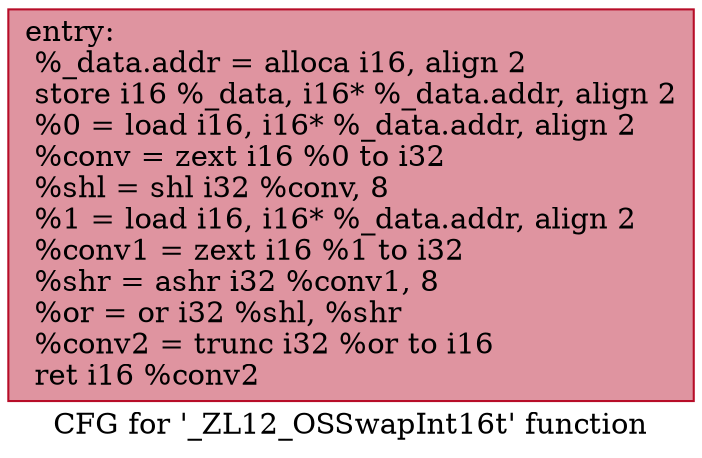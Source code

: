 digraph "CFG for '_ZL12_OSSwapInt16t' function" {
	label="CFG for '_ZL12_OSSwapInt16t' function";

	Node0x600003e788c0 [shape=record,color="#b70d28ff", style=filled, fillcolor="#b70d2870",label="{entry:\l  %_data.addr = alloca i16, align 2\l  store i16 %_data, i16* %_data.addr, align 2\l  %0 = load i16, i16* %_data.addr, align 2\l  %conv = zext i16 %0 to i32\l  %shl = shl i32 %conv, 8\l  %1 = load i16, i16* %_data.addr, align 2\l  %conv1 = zext i16 %1 to i32\l  %shr = ashr i32 %conv1, 8\l  %or = or i32 %shl, %shr\l  %conv2 = trunc i32 %or to i16\l  ret i16 %conv2\l}"];
}
